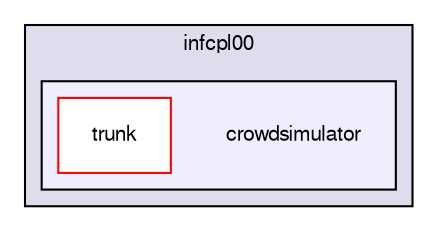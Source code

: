 digraph "crowdsimulator" {
  compound=true
  node [ fontsize="10", fontname="FreeSans"];
  edge [ labelfontsize="10", labelfontname="FreeSans"];
  subgraph clusterdir_c8b3e015ca46ea26afdbc5358157ff04 {
    graph [ bgcolor="#ddddee", pencolor="black", label="infcpl00" fontname="FreeSans", fontsize="10", URL="dir_c8b3e015ca46ea26afdbc5358157ff04.html"]
  subgraph clusterdir_f5b081e3d4c1d337394682449efde3f8 {
    graph [ bgcolor="#eeeeff", pencolor="black", label="" URL="dir_f5b081e3d4c1d337394682449efde3f8.html"];
    dir_f5b081e3d4c1d337394682449efde3f8 [shape=plaintext label="crowdsimulator"];
    dir_05608cc7c6dfefdf63ffef3d56657bb8 [shape=box label="trunk" color="red" fillcolor="white" style="filled" URL="dir_05608cc7c6dfefdf63ffef3d56657bb8.html"];
  }
  }
}
